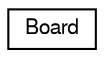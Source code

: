 digraph G
{
  edge [fontname="FreeSans",fontsize="10",labelfontname="FreeSans",labelfontsize="10"];
  node [fontname="FreeSans",fontsize="10",shape=record];
  rankdir="LR";
  Node1 [label="Board",height=0.2,width=0.4,color="black", fillcolor="white", style="filled",URL="$class_board.html"];
}
